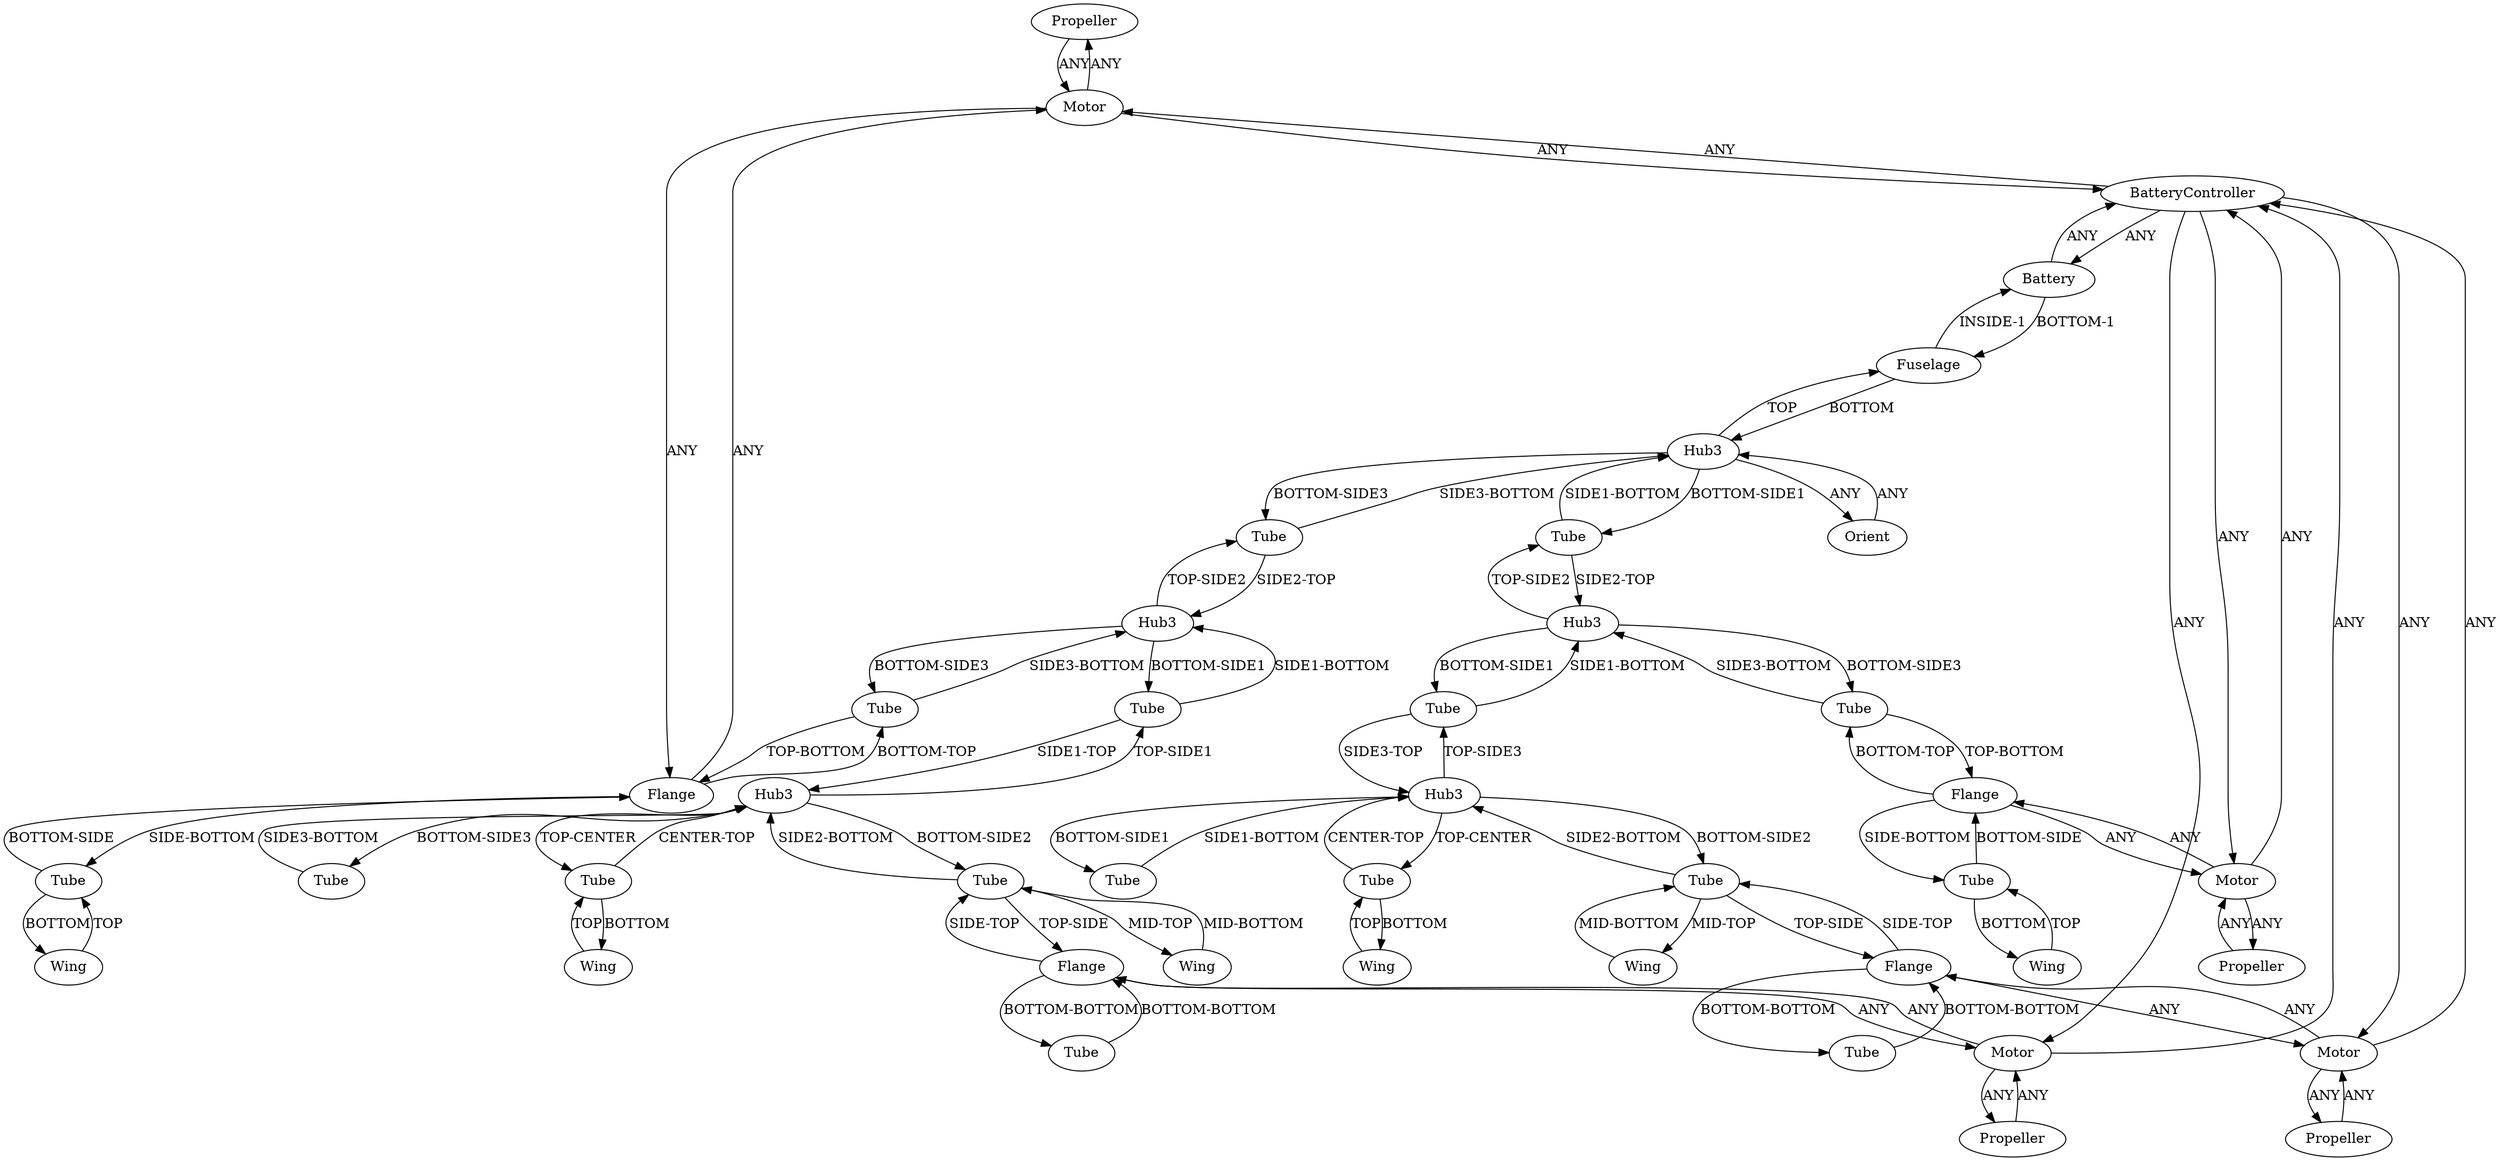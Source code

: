 /* Created by igraph 0.10.2 */
digraph {
  0 [
    instance=Propeller_instance_1
    label=Propeller
  ];
  1 [
    instance=Tube_instance_1
    label=Tube
  ];
  2 [
    instance=Orient
    label=Orient
  ];
  3 [
    instance=Wing_instance_1
    label=Wing
  ];
  4 [
    instance=Tube_instance_2
    label=Tube
  ];
  5 [
    instance=Tube_instance_3
    label=Tube
  ];
  6 [
    instance=Wing_instance_2
    label=Wing
  ];
  7 [
    instance=Tube_instance_4
    label=Tube
  ];
  8 [
    instance=Flange_instance_1
    label=Flange
  ];
  9 [
    instance=Flange_instance_2
    label=Flange
  ];
  10 [
    instance=Tube_instance_5
    label=Tube
  ];
  11 [
    instance=Propeller_instance_2
    label=Propeller
  ];
  12 [
    instance=Tube_instance_6
    label=Tube
  ];
  13 [
    instance=Hub3_instance_1
    label=Hub3
  ];
  14 [
    instance=Wing_instance_3
    label=Wing
  ];
  15 [
    instance=Hub3_instance_2
    label=Hub3
  ];
  16 [
    instance=Wing_instance_4
    label=Wing
  ];
  17 [
    instance=Flange_instance_3
    label=Flange
  ];
  18 [
    instance=BatteryController_instance_1
    label=BatteryController
  ];
  19 [
    instance=Tube_instance_7
    label=Tube
  ];
  20 [
    instance=Motor_instance_1
    label=Motor
  ];
  21 [
    instance=Propeller_instance_3
    label=Propeller
  ];
  22 [
    instance=Tube_instance_8
    label=Tube
  ];
  23 [
    instance=Propeller_instance_4
    label=Propeller
  ];
  24 [
    instance=Tube_instance_9
    label=Tube
  ];
  25 [
    instance=Tube_instance_10
    label=Tube
  ];
  26 [
    instance=Fuselage_instance_1
    label=Fuselage
  ];
  27 [
    instance=Hub3_instance_3
    label=Hub3
  ];
  28 [
    instance=Tube_instance_11
    label=Tube
  ];
  29 [
    instance=Tube_instance_12
    label=Tube
  ];
  30 [
    instance=Tube_instance_13
    label=Tube
  ];
  31 [
    instance=Motor_instance_2
    label=Motor
  ];
  32 [
    instance=Motor_instance_3
    label=Motor
  ];
  33 [
    instance=Tube_instance_14
    label=Tube
  ];
  34 [
    instance=Wing_instance_5
    label=Wing
  ];
  35 [
    instance=Hub3_instance_4
    label=Hub3
  ];
  36 [
    instance=Hub3_instance_5
    label=Hub3
  ];
  37 [
    instance=Flange_instance_4
    label=Flange
  ];
  38 [
    instance=Tube_instance_15
    label=Tube
  ];
  39 [
    instance=Tube_instance_16
    label=Tube
  ];
  40 [
    instance=Motor_instance_4
    label=Motor
  ];
  41 [
    instance=Battery_instance_1
    label=Battery
  ];
  42 [
    instance=Wing_instance_6
    label=Wing
  ];

  0 -> 20 [
    label=ANY
  ];
  1 -> 15 [
    label="SIDE3-BOTTOM"
  ];
  1 -> 8 [
    label="TOP-BOTTOM"
  ];
  2 -> 27 [
    label=ANY
  ];
  3 -> 39 [
    label=TOP
  ];
  4 -> 9 [
    label="BOTTOM-SIDE"
  ];
  4 -> 16 [
    label=BOTTOM
  ];
  5 -> 35 [
    label="SIDE1-BOTTOM"
  ];
  5 -> 13 [
    label="SIDE3-TOP"
  ];
  6 -> 10 [
    label="MID-BOTTOM"
  ];
  7 -> 36 [
    label="SIDE1-TOP"
  ];
  7 -> 15 [
    label="SIDE1-BOTTOM"
  ];
  8 -> 1 [
    label="BOTTOM-TOP"
  ];
  8 -> 25 [
    label="SIDE-BOTTOM"
  ];
  8 -> 20 [
    label=ANY
  ];
  9 -> 31 [
    label=ANY
  ];
  9 -> 4 [
    label="SIDE-BOTTOM"
  ];
  9 -> 38 [
    label="BOTTOM-TOP"
  ];
  10 -> 17 [
    label="TOP-SIDE"
  ];
  10 -> 36 [
    label="SIDE2-BOTTOM"
  ];
  10 -> 6 [
    label="MID-TOP"
  ];
  11 -> 31 [
    label=ANY
  ];
  12 -> 37 [
    label="BOTTOM-BOTTOM"
  ];
  13 -> 24 [
    label="TOP-CENTER"
  ];
  13 -> 22 [
    label="BOTTOM-SIDE2"
  ];
  13 -> 5 [
    label="TOP-SIDE3"
  ];
  13 -> 33 [
    label="BOTTOM-SIDE1"
  ];
  14 -> 24 [
    label=TOP
  ];
  15 -> 28 [
    label="TOP-SIDE2"
  ];
  15 -> 7 [
    label="BOTTOM-SIDE1"
  ];
  15 -> 1 [
    label="BOTTOM-SIDE3"
  ];
  16 -> 4 [
    label=TOP
  ];
  17 -> 30 [
    label="BOTTOM-BOTTOM"
  ];
  17 -> 10 [
    label="SIDE-TOP"
  ];
  17 -> 40 [
    label=ANY
  ];
  18 -> 20 [
    label=ANY
  ];
  18 -> 31 [
    label=ANY
  ];
  18 -> 41 [
    label=ANY
  ];
  18 -> 32 [
    label=ANY
  ];
  18 -> 40 [
    label=ANY
  ];
  19 -> 35 [
    label="SIDE2-TOP"
  ];
  19 -> 27 [
    label="SIDE1-BOTTOM"
  ];
  20 -> 18 [
    label=ANY
  ];
  20 -> 8 [
    label=ANY
  ];
  20 -> 0 [
    label=ANY
  ];
  21 -> 40 [
    label=ANY
  ];
  22 -> 34 [
    label="MID-TOP"
  ];
  22 -> 13 [
    label="SIDE2-BOTTOM"
  ];
  22 -> 37 [
    label="TOP-SIDE"
  ];
  23 -> 32 [
    label=ANY
  ];
  24 -> 13 [
    label="CENTER-TOP"
  ];
  24 -> 14 [
    label=BOTTOM
  ];
  25 -> 42 [
    label=BOTTOM
  ];
  25 -> 8 [
    label="BOTTOM-SIDE"
  ];
  26 -> 27 [
    label=BOTTOM
  ];
  26 -> 41 [
    label="INSIDE-1"
  ];
  27 -> 19 [
    label="BOTTOM-SIDE1"
  ];
  27 -> 26 [
    label=TOP
  ];
  27 -> 2 [
    label=ANY
  ];
  27 -> 28 [
    label="BOTTOM-SIDE3"
  ];
  28 -> 15 [
    label="SIDE2-TOP"
  ];
  28 -> 27 [
    label="SIDE3-BOTTOM"
  ];
  29 -> 36 [
    label="SIDE3-BOTTOM"
  ];
  30 -> 17 [
    label="BOTTOM-BOTTOM"
  ];
  31 -> 11 [
    label=ANY
  ];
  31 -> 18 [
    label=ANY
  ];
  31 -> 9 [
    label=ANY
  ];
  32 -> 23 [
    label=ANY
  ];
  32 -> 37 [
    label=ANY
  ];
  32 -> 18 [
    label=ANY
  ];
  33 -> 13 [
    label="SIDE1-BOTTOM"
  ];
  34 -> 22 [
    label="MID-BOTTOM"
  ];
  35 -> 19 [
    label="TOP-SIDE2"
  ];
  35 -> 5 [
    label="BOTTOM-SIDE1"
  ];
  35 -> 38 [
    label="BOTTOM-SIDE3"
  ];
  36 -> 7 [
    label="TOP-SIDE1"
  ];
  36 -> 39 [
    label="TOP-CENTER"
  ];
  36 -> 29 [
    label="BOTTOM-SIDE3"
  ];
  36 -> 10 [
    label="BOTTOM-SIDE2"
  ];
  37 -> 12 [
    label="BOTTOM-BOTTOM"
  ];
  37 -> 22 [
    label="SIDE-TOP"
  ];
  37 -> 32 [
    label=ANY
  ];
  38 -> 9 [
    label="TOP-BOTTOM"
  ];
  38 -> 35 [
    label="SIDE3-BOTTOM"
  ];
  39 -> 36 [
    label="CENTER-TOP"
  ];
  39 -> 3 [
    label=BOTTOM
  ];
  40 -> 18 [
    label=ANY
  ];
  40 -> 21 [
    label=ANY
  ];
  40 -> 17 [
    label=ANY
  ];
  41 -> 26 [
    label="BOTTOM-1"
  ];
  41 -> 18 [
    label=ANY
  ];
  42 -> 25 [
    label=TOP
  ];
}
